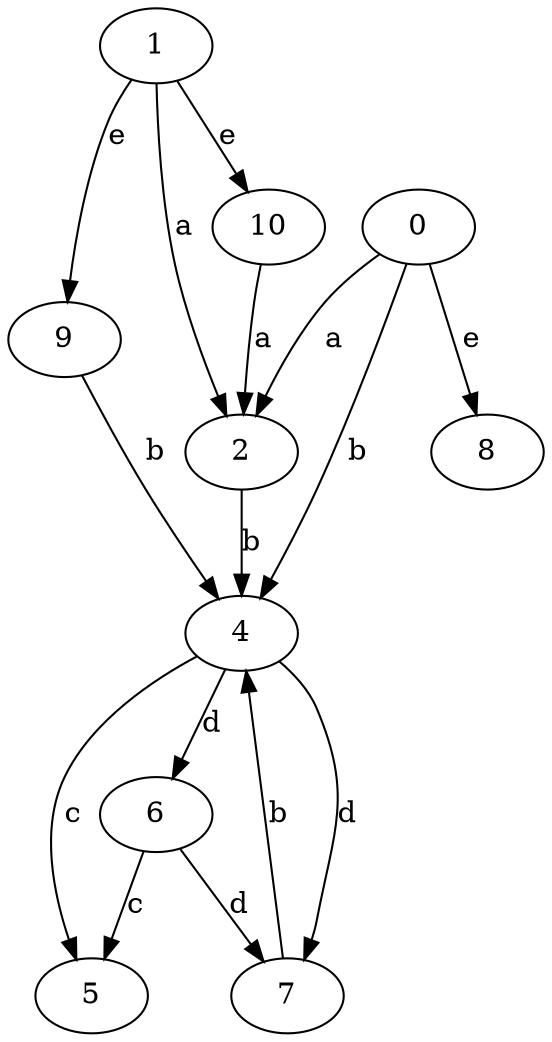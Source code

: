 strict digraph  {
1;
2;
4;
0;
5;
6;
7;
8;
9;
10;
1 -> 2  [label=a];
1 -> 9  [label=e];
1 -> 10  [label=e];
2 -> 4  [label=b];
4 -> 5  [label=c];
4 -> 6  [label=d];
4 -> 7  [label=d];
0 -> 2  [label=a];
0 -> 4  [label=b];
0 -> 8  [label=e];
6 -> 5  [label=c];
6 -> 7  [label=d];
7 -> 4  [label=b];
9 -> 4  [label=b];
10 -> 2  [label=a];
}
